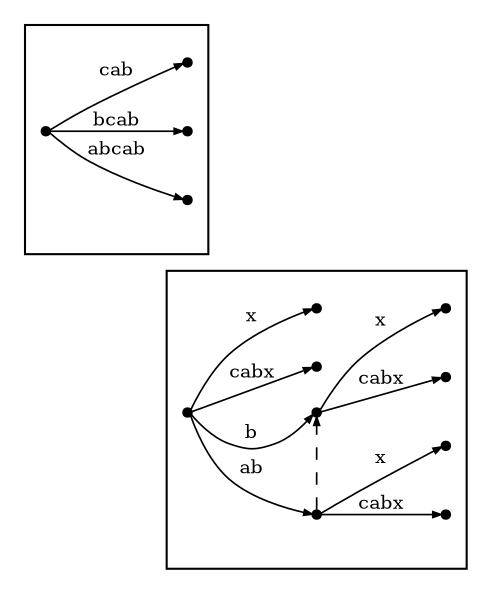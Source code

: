 digraph {
	rankdir="LR";  // horizontal layout
    node [label="" size="0.001" shape="circle" height="0.05" fillcolor="black" style="filled"]
    edge [fontsize="9" arrowsize="0.4" len="1.0" penwidth="0.8"]

    subgraph cluster_0 {
        0

        r0 -> r0a [label="abcab"]
        r0 -> r0b [label="bcab"]
        r0 -> r0c [label="cab"]
    }

    subgraph cluster_1 {
        1

        r1 -> r1a [label="ab"]
        r1a -> r1ac [label="cabx"]
        r1a -> r1ax [label="x"]

        r1 -> r1b [label="b"]
        r1b -> r1bc [label="cabx"]
        r1b -> r1bx [label="x"]

        r1 -> r1c [label="cabx"]
        r1 -> r1x [label="x"]

        r1a -> r1b [style="dashed" constraint=false]
    }

    0 -> 1 [style="invis"]
    0, 1 [style="invis"]
}

